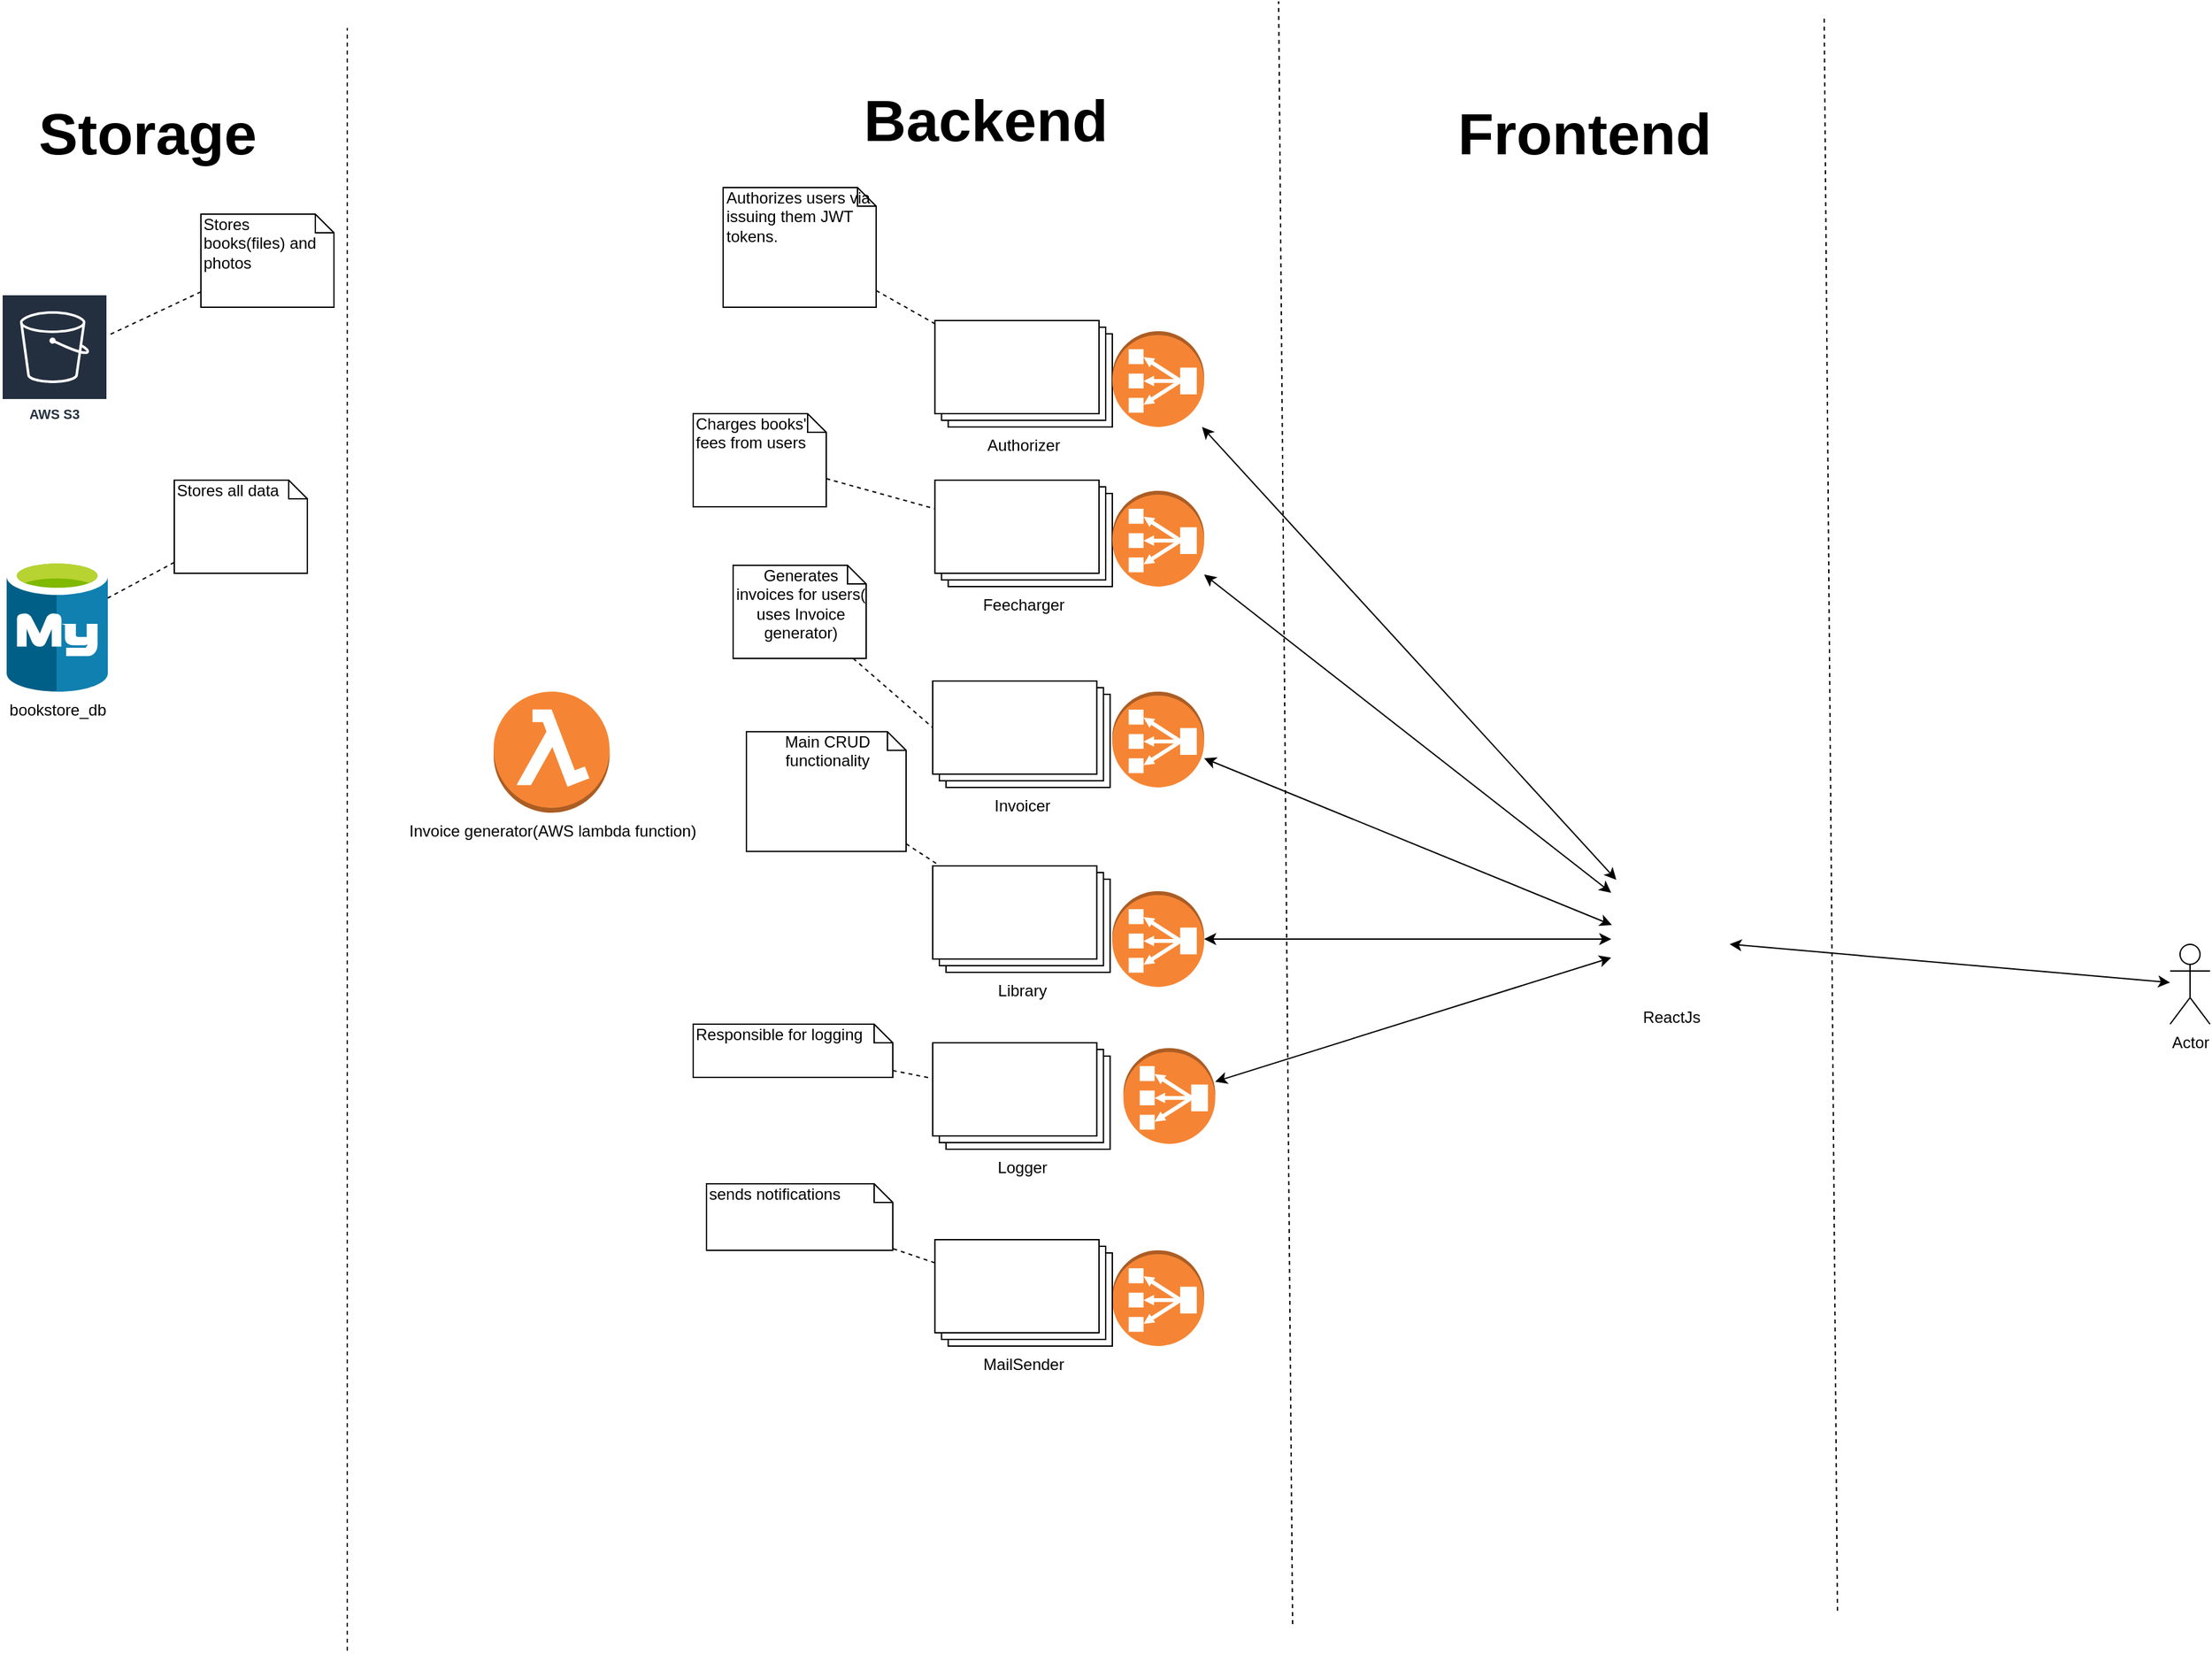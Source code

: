 <mxfile version="12.6.2" type="device"><diagram id="-zzv4OVfNPjg8T1jTi16" name="Page-1"><mxGraphModel dx="2595" dy="1328" grid="1" gridSize="10" guides="1" tooltips="1" connect="1" arrows="1" fold="1" page="1" pageScale="1" pageWidth="827" pageHeight="1169" math="0" shadow="0"><root><mxCell id="0"/><mxCell id="1" parent="0"/><mxCell id="PbZIXnFF-nittIgqbW8D-2" style="edgeStyle=none;rounded=0;orthogonalLoop=1;jettySize=auto;html=1;startArrow=classic;startFill=1;endArrow=classic;endFill=1;" edge="1" parent="1" source="PbZIXnFF-nittIgqbW8D-25" target="PbZIXnFF-nittIgqbW8D-56"><mxGeometry relative="1" as="geometry"><mxPoint x="1249" y="1055.5" as="sourcePoint"/></mxGeometry></mxCell><mxCell id="PbZIXnFF-nittIgqbW8D-6" value="" style="outlineConnect=0;dashed=0;verticalLabelPosition=bottom;verticalAlign=top;align=center;html=1;shape=mxgraph.aws3.classic_load_balancer;fillColor=#F58534;gradientColor=none;rotation=-180;" vertex="1" parent="1"><mxGeometry x="905" y="1029" width="69" height="72" as="geometry"/></mxCell><mxCell id="PbZIXnFF-nittIgqbW8D-7" value="" style="outlineConnect=0;dashed=0;verticalLabelPosition=bottom;verticalAlign=top;align=center;html=1;shape=mxgraph.aws3.classic_load_balancer;fillColor=#F58534;gradientColor=none;rotation=-180;" vertex="1" parent="1"><mxGeometry x="905" y="1299" width="69" height="72" as="geometry"/></mxCell><mxCell id="PbZIXnFF-nittIgqbW8D-8" value="" style="outlineConnect=0;dashed=0;verticalLabelPosition=bottom;verticalAlign=top;align=center;html=1;shape=mxgraph.aws3.classic_load_balancer;fillColor=#F58534;gradientColor=none;rotation=-180;" vertex="1" parent="1"><mxGeometry x="905" y="879" width="69" height="72" as="geometry"/></mxCell><mxCell id="PbZIXnFF-nittIgqbW8D-10" value="Invoicer" style="verticalLabelPosition=bottom;verticalAlign=top;html=1;shape=mxgraph.basic.layered_rect;dx=10;outlineConnect=0;" vertex="1" parent="1"><mxGeometry x="770" y="871" width="133.33" height="80" as="geometry"/></mxCell><mxCell id="PbZIXnFF-nittIgqbW8D-12" value="Library" style="verticalLabelPosition=bottom;verticalAlign=top;html=1;shape=mxgraph.basic.layered_rect;dx=10;outlineConnect=0;" vertex="1" parent="1"><mxGeometry x="770" y="1010" width="133.33" height="80" as="geometry"/></mxCell><mxCell id="PbZIXnFF-nittIgqbW8D-13" style="rounded=0;orthogonalLoop=1;jettySize=auto;html=1;startArrow=none;startFill=0;endArrow=none;endFill=0;dashed=1;" edge="1" parent="1" source="PbZIXnFF-nittIgqbW8D-14" target="PbZIXnFF-nittIgqbW8D-19"><mxGeometry relative="1" as="geometry"/></mxCell><mxCell id="PbZIXnFF-nittIgqbW8D-14" value="MailSender" style="verticalLabelPosition=bottom;verticalAlign=top;html=1;shape=mxgraph.basic.layered_rect;dx=10;outlineConnect=0;" vertex="1" parent="1"><mxGeometry x="771.67" y="1291" width="133.33" height="80" as="geometry"/></mxCell><mxCell id="PbZIXnFF-nittIgqbW8D-15" style="edgeStyle=none;rounded=0;orthogonalLoop=1;jettySize=auto;html=1;entryX=0;entryY=0;entryDx=0;entryDy=35;entryPerimeter=0;startArrow=none;startFill=0;endArrow=none;endFill=0;dashed=1;" edge="1" parent="1" source="PbZIXnFF-nittIgqbW8D-16" target="PbZIXnFF-nittIgqbW8D-10"><mxGeometry relative="1" as="geometry"/></mxCell><mxCell id="PbZIXnFF-nittIgqbW8D-16" value="&lt;div style=&quot;text-align: center&quot;&gt;&lt;span&gt;Generates invoices for users( uses Invoice generator)&lt;/span&gt;&lt;/div&gt;" style="shape=note;whiteSpace=wrap;html=1;size=14;verticalAlign=top;align=left;spacingTop=-6;" vertex="1" parent="1"><mxGeometry x="620" y="784" width="100" height="70" as="geometry"/></mxCell><mxCell id="PbZIXnFF-nittIgqbW8D-17" style="edgeStyle=none;rounded=0;orthogonalLoop=1;jettySize=auto;html=1;startArrow=none;startFill=0;dashed=1;endArrow=none;endFill=0;" edge="1" parent="1" source="PbZIXnFF-nittIgqbW8D-18" target="PbZIXnFF-nittIgqbW8D-12"><mxGeometry relative="1" as="geometry"/></mxCell><mxCell id="PbZIXnFF-nittIgqbW8D-18" value="&lt;div style=&quot;text-align: center&quot;&gt;&lt;span&gt;Main CRUD functionality&lt;/span&gt;&lt;/div&gt;" style="shape=note;whiteSpace=wrap;html=1;size=14;verticalAlign=top;align=left;spacingTop=-6;" vertex="1" parent="1"><mxGeometry x="630" y="909.14" width="120" height="90" as="geometry"/></mxCell><mxCell id="PbZIXnFF-nittIgqbW8D-19" value="&lt;div style=&quot;text-align: center&quot;&gt;&lt;span&gt;sends notifications&lt;/span&gt;&lt;/div&gt;" style="shape=note;whiteSpace=wrap;html=1;size=14;verticalAlign=top;align=left;spacingTop=-6;" vertex="1" parent="1"><mxGeometry x="600" y="1249" width="140" height="50" as="geometry"/></mxCell><mxCell id="PbZIXnFF-nittIgqbW8D-21" style="edgeStyle=none;rounded=0;orthogonalLoop=1;jettySize=auto;html=1;entryX=0;entryY=0;entryDx=0;entryDy=35;entryPerimeter=0;dashed=1;startArrow=none;startFill=0;endArrow=none;endFill=0;" edge="1" parent="1" source="PbZIXnFF-nittIgqbW8D-22"><mxGeometry relative="1" as="geometry"><mxPoint x="771.67" y="1465" as="targetPoint"/></mxGeometry></mxCell><mxCell id="PbZIXnFF-nittIgqbW8D-23" style="edgeStyle=none;rounded=0;orthogonalLoop=1;jettySize=auto;html=1;exitX=0.5;exitY=1;exitDx=0;exitDy=0;startArrow=classic;startFill=1;endArrow=classic;endFill=1;" edge="1" parent="1"><mxGeometry relative="1" as="geometry"><mxPoint x="1520" y="1169" as="sourcePoint"/><mxPoint x="1520" y="1169" as="targetPoint"/></mxGeometry></mxCell><mxCell id="PbZIXnFF-nittIgqbW8D-25" value="ReactJs" style="shape=image;html=1;verticalAlign=top;verticalLabelPosition=bottom;labelBackgroundColor=#ffffff;imageAspect=0;aspect=fixed;image=https://cdn4.iconfinder.com/data/icons/logos-3/600/React.js_logo-128.png" vertex="1" parent="1"><mxGeometry x="1280" y="1020.5" width="89" height="89" as="geometry"/></mxCell><mxCell id="PbZIXnFF-nittIgqbW8D-26" style="edgeStyle=none;rounded=0;orthogonalLoop=1;jettySize=auto;html=1;startArrow=classic;startFill=1;endArrow=classic;endFill=1;exitX=0.005;exitY=0.381;exitDx=0;exitDy=0;exitPerimeter=0;" edge="1" parent="1" source="PbZIXnFF-nittIgqbW8D-25" target="PbZIXnFF-nittIgqbW8D-8"><mxGeometry relative="1" as="geometry"><mxPoint x="1249" y="1055.5" as="sourcePoint"/></mxGeometry></mxCell><mxCell id="PbZIXnFF-nittIgqbW8D-27" style="edgeStyle=none;rounded=0;orthogonalLoop=1;jettySize=auto;html=1;startArrow=classic;startFill=1;endArrow=classic;endFill=1;" edge="1" parent="1" source="PbZIXnFF-nittIgqbW8D-25" target="PbZIXnFF-nittIgqbW8D-6"><mxGeometry relative="1" as="geometry"><mxPoint x="1249" y="1055.5" as="sourcePoint"/></mxGeometry></mxCell><mxCell id="PbZIXnFF-nittIgqbW8D-30" style="edgeStyle=none;rounded=0;orthogonalLoop=1;jettySize=auto;html=1;startArrow=classic;startFill=1;endArrow=classic;endFill=1;" edge="1" parent="1" source="PbZIXnFF-nittIgqbW8D-31" target="PbZIXnFF-nittIgqbW8D-25"><mxGeometry relative="1" as="geometry"><mxPoint x="1590" y="1099" as="targetPoint"/></mxGeometry></mxCell><mxCell id="PbZIXnFF-nittIgqbW8D-31" value="Actor" style="shape=umlActor;verticalLabelPosition=bottom;labelBackgroundColor=#ffffff;verticalAlign=top;html=1;" vertex="1" parent="1"><mxGeometry x="1700" y="1069" width="30" height="60" as="geometry"/></mxCell><mxCell id="PbZIXnFF-nittIgqbW8D-34" value="" style="endArrow=none;dashed=1;html=1;" edge="1" parent="1"><mxGeometry width="50" height="50" relative="1" as="geometry"><mxPoint x="1450" y="1570" as="sourcePoint"/><mxPoint x="1440" y="370" as="targetPoint"/></mxGeometry></mxCell><mxCell id="PbZIXnFF-nittIgqbW8D-35" value="&lt;font style=&quot;font-size: 44px&quot;&gt;&lt;b&gt;Frontend&lt;/b&gt;&lt;/font&gt;" style="text;html=1;strokeColor=none;fillColor=none;align=center;verticalAlign=middle;whiteSpace=wrap;rounded=0;" vertex="1" parent="1"><mxGeometry x="1240" y="450" width="40" height="20" as="geometry"/></mxCell><mxCell id="PbZIXnFF-nittIgqbW8D-36" value="" style="endArrow=none;dashed=1;html=1;" edge="1" parent="1"><mxGeometry width="50" height="50" relative="1" as="geometry"><mxPoint x="1040.5" y="1580.0" as="sourcePoint"/><mxPoint x="1030" y="360" as="targetPoint"/></mxGeometry></mxCell><mxCell id="PbZIXnFF-nittIgqbW8D-37" style="edgeStyle=none;rounded=0;orthogonalLoop=1;jettySize=auto;html=1;exitX=0.75;exitY=0;exitDx=0;exitDy=0;dashed=1;startArrow=none;startFill=0;endArrow=none;endFill=0;" edge="1" parent="1" source="PbZIXnFF-nittIgqbW8D-35" target="PbZIXnFF-nittIgqbW8D-35"><mxGeometry relative="1" as="geometry"/></mxCell><mxCell id="PbZIXnFF-nittIgqbW8D-38" value="&lt;font style=&quot;font-size: 44px&quot;&gt;&lt;b&gt;Backend&lt;/b&gt;&lt;/font&gt;" style="text;html=1;strokeColor=none;fillColor=none;align=center;verticalAlign=middle;whiteSpace=wrap;rounded=0;" vertex="1" parent="1"><mxGeometry x="790" y="440" width="40" height="20" as="geometry"/></mxCell><mxCell id="PbZIXnFF-nittIgqbW8D-39" value="" style="endArrow=none;dashed=1;html=1;" edge="1" parent="1"><mxGeometry width="50" height="50" relative="1" as="geometry"><mxPoint x="330" y="1600.0" as="sourcePoint"/><mxPoint x="330" y="380" as="targetPoint"/></mxGeometry></mxCell><mxCell id="PbZIXnFF-nittIgqbW8D-40" value="&lt;font style=&quot;font-size: 44px&quot;&gt;&lt;b&gt;Storage&lt;/b&gt;&lt;/font&gt;" style="text;html=1;strokeColor=none;fillColor=none;align=center;verticalAlign=middle;whiteSpace=wrap;rounded=0;" vertex="1" parent="1"><mxGeometry x="160" y="450" width="40" height="20" as="geometry"/></mxCell><mxCell id="PbZIXnFF-nittIgqbW8D-42" value="Feecharger" style="verticalLabelPosition=bottom;verticalAlign=top;html=1;shape=mxgraph.basic.layered_rect;dx=10;outlineConnect=0;" vertex="1" parent="1"><mxGeometry x="771.67" y="720" width="133.33" height="80" as="geometry"/></mxCell><mxCell id="PbZIXnFF-nittIgqbW8D-44" value="Authorizer" style="verticalLabelPosition=bottom;verticalAlign=top;html=1;shape=mxgraph.basic.layered_rect;dx=10;outlineConnect=0;" vertex="1" parent="1"><mxGeometry x="771.67" y="600" width="133.33" height="80" as="geometry"/></mxCell><mxCell id="PbZIXnFF-nittIgqbW8D-46" value="Logger" style="verticalLabelPosition=bottom;verticalAlign=top;html=1;shape=mxgraph.basic.layered_rect;dx=10;outlineConnect=0;" vertex="1" parent="1"><mxGeometry x="770" y="1143" width="133.33" height="80" as="geometry"/></mxCell><mxCell id="PbZIXnFF-nittIgqbW8D-47" style="edgeStyle=none;rounded=0;orthogonalLoop=1;jettySize=auto;html=1;dashed=1;startArrow=none;startFill=0;endArrow=none;endFill=0;" edge="1" parent="1" source="PbZIXnFF-nittIgqbW8D-48" target="PbZIXnFF-nittIgqbW8D-46"><mxGeometry relative="1" as="geometry"/></mxCell><mxCell id="PbZIXnFF-nittIgqbW8D-48" value="&lt;div style=&quot;text-align: center&quot;&gt;Responsible for logging&lt;/div&gt;" style="shape=note;whiteSpace=wrap;html=1;size=14;verticalAlign=top;align=left;spacingTop=-6;" vertex="1" parent="1"><mxGeometry x="590" y="1129" width="150" height="40" as="geometry"/></mxCell><mxCell id="PbZIXnFF-nittIgqbW8D-49" style="edgeStyle=none;rounded=0;orthogonalLoop=1;jettySize=auto;html=1;dashed=1;startArrow=none;startFill=0;endArrow=none;endFill=0;" edge="1" parent="1" source="PbZIXnFF-nittIgqbW8D-50" target="PbZIXnFF-nittIgqbW8D-42"><mxGeometry relative="1" as="geometry"/></mxCell><mxCell id="PbZIXnFF-nittIgqbW8D-50" value="&lt;span style=&quot;text-align: center&quot;&gt;Charges books' fees from users&lt;/span&gt;" style="shape=note;whiteSpace=wrap;html=1;size=14;verticalAlign=top;align=left;spacingTop=-6;" vertex="1" parent="1"><mxGeometry x="590" y="670" width="100" height="70" as="geometry"/></mxCell><mxCell id="PbZIXnFF-nittIgqbW8D-51" style="edgeStyle=none;rounded=0;orthogonalLoop=1;jettySize=auto;html=1;dashed=1;startArrow=none;startFill=0;endArrow=none;endFill=0;" edge="1" parent="1" source="PbZIXnFF-nittIgqbW8D-52" target="PbZIXnFF-nittIgqbW8D-44"><mxGeometry relative="1" as="geometry"/></mxCell><mxCell id="PbZIXnFF-nittIgqbW8D-52" value="Authorizes users via issuing them JWT tokens." style="shape=note;whiteSpace=wrap;html=1;size=14;verticalAlign=top;align=left;spacingTop=-6;" vertex="1" parent="1"><mxGeometry x="612.5" y="500" width="115" height="90" as="geometry"/></mxCell><mxCell id="PbZIXnFF-nittIgqbW8D-56" value="" style="outlineConnect=0;dashed=0;verticalLabelPosition=bottom;verticalAlign=top;align=center;html=1;shape=mxgraph.aws3.classic_load_balancer;fillColor=#F58534;gradientColor=none;rotation=-180;" vertex="1" parent="1"><mxGeometry x="905" y="728" width="69" height="72" as="geometry"/></mxCell><mxCell id="PbZIXnFF-nittIgqbW8D-57" style="edgeStyle=none;rounded=0;orthogonalLoop=1;jettySize=auto;html=1;startArrow=classic;startFill=1;endArrow=classic;endFill=1;" edge="1" parent="1" source="PbZIXnFF-nittIgqbW8D-58" target="PbZIXnFF-nittIgqbW8D-25"><mxGeometry relative="1" as="geometry"><mxPoint x="1249" y="1055.5" as="targetPoint"/></mxGeometry></mxCell><mxCell id="PbZIXnFF-nittIgqbW8D-58" value="" style="outlineConnect=0;dashed=0;verticalLabelPosition=bottom;verticalAlign=top;align=center;html=1;shape=mxgraph.aws3.classic_load_balancer;fillColor=#F58534;gradientColor=none;rotation=-180;" vertex="1" parent="1"><mxGeometry x="905" y="608" width="69" height="72" as="geometry"/></mxCell><mxCell id="PbZIXnFF-nittIgqbW8D-59" style="edgeStyle=none;rounded=0;orthogonalLoop=1;jettySize=auto;html=1;startArrow=classic;startFill=1;endArrow=classic;endFill=1;" edge="1" parent="1" source="PbZIXnFF-nittIgqbW8D-60" target="PbZIXnFF-nittIgqbW8D-25"><mxGeometry relative="1" as="geometry"><mxPoint x="1249" y="1055.5" as="targetPoint"/></mxGeometry></mxCell><mxCell id="PbZIXnFF-nittIgqbW8D-60" value="" style="outlineConnect=0;dashed=0;verticalLabelPosition=bottom;verticalAlign=top;align=center;html=1;shape=mxgraph.aws3.classic_load_balancer;fillColor=#F58534;gradientColor=none;rotation=-180;" vertex="1" parent="1"><mxGeometry x="913.33" y="1147" width="69" height="72" as="geometry"/></mxCell><mxCell id="PbZIXnFF-nittIgqbW8D-79" value="Invoice generator(AWS lambda function)" style="outlineConnect=0;dashed=0;verticalLabelPosition=bottom;verticalAlign=top;align=center;html=1;shape=mxgraph.aws3.lambda_function;fillColor=#F58534;gradientColor=none;" vertex="1" parent="1"><mxGeometry x="440" y="879" width="87.21" height="91" as="geometry"/></mxCell><mxCell id="PbZIXnFF-nittIgqbW8D-93" value="AWS S3" style="outlineConnect=0;fontColor=#232F3E;gradientColor=none;strokeColor=#ffffff;fillColor=#232F3E;dashed=0;verticalLabelPosition=middle;verticalAlign=bottom;align=center;html=1;whiteSpace=wrap;fontSize=10;fontStyle=1;spacing=3;shape=mxgraph.aws4.productIcon;prIcon=mxgraph.aws4.s3;" vertex="1" parent="1"><mxGeometry x="70" y="580" width="80" height="100" as="geometry"/></mxCell><mxCell id="PbZIXnFF-nittIgqbW8D-95" style="edgeStyle=none;rounded=0;orthogonalLoop=1;jettySize=auto;html=1;dashed=1;endArrow=none;endFill=0;" edge="1" parent="1" source="PbZIXnFF-nittIgqbW8D-94" target="PbZIXnFF-nittIgqbW8D-93"><mxGeometry relative="1" as="geometry"/></mxCell><mxCell id="PbZIXnFF-nittIgqbW8D-94" value="&lt;span style=&quot;text-align: center&quot;&gt;Stores books(files) and photos&lt;/span&gt;" style="shape=note;whiteSpace=wrap;html=1;size=14;verticalAlign=top;align=left;spacingTop=-6;" vertex="1" parent="1"><mxGeometry x="220" y="520" width="100" height="70" as="geometry"/></mxCell><mxCell id="PbZIXnFF-nittIgqbW8D-98" value="bookstore_db" style="aspect=fixed;html=1;points=[];align=center;image;fontSize=12;image=img/lib/mscae/Azure_Database_for_MySQL_servers.svg;" vertex="1" parent="1"><mxGeometry x="74" y="779" width="76" height="100" as="geometry"/></mxCell><mxCell id="PbZIXnFF-nittIgqbW8D-100" style="edgeStyle=none;rounded=0;orthogonalLoop=1;jettySize=auto;html=1;dashed=1;endArrow=none;endFill=0;" edge="1" parent="1" source="PbZIXnFF-nittIgqbW8D-99" target="PbZIXnFF-nittIgqbW8D-98"><mxGeometry relative="1" as="geometry"/></mxCell><mxCell id="PbZIXnFF-nittIgqbW8D-99" value="Stores all data" style="shape=note;whiteSpace=wrap;html=1;size=14;verticalAlign=top;align=left;spacingTop=-6;" vertex="1" parent="1"><mxGeometry x="200" y="720" width="100" height="70" as="geometry"/></mxCell></root></mxGraphModel></diagram></mxfile>
